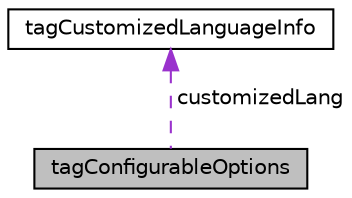 digraph "tagConfigurableOptions"
{
  edge [fontname="Helvetica",fontsize="10",labelfontname="Helvetica",labelfontsize="10"];
  node [fontname="Helvetica",fontsize="10",shape=record];
  Node1 [label="tagConfigurableOptions",height=0.2,width=0.4,color="black", fillcolor="grey75", style="filled", fontcolor="black"];
  Node2 -> Node1 [dir="back",color="darkorchid3",fontsize="10",style="dashed",label=" customizedLang" ,fontname="Helvetica"];
  Node2 [label="tagCustomizedLanguageInfo",height=0.2,width=0.4,color="black", fillcolor="white", style="filled",URL="$structtag_customized_language_info.html"];
}

